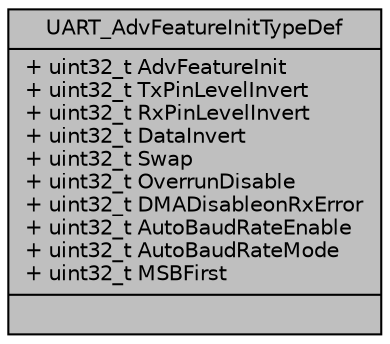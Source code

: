 digraph "UART_AdvFeatureInitTypeDef"
{
 // LATEX_PDF_SIZE
  edge [fontname="Helvetica",fontsize="10",labelfontname="Helvetica",labelfontsize="10"];
  node [fontname="Helvetica",fontsize="10",shape=record];
  Node1 [label="{UART_AdvFeatureInitTypeDef\n|+ uint32_t AdvFeatureInit\l+ uint32_t TxPinLevelInvert\l+ uint32_t RxPinLevelInvert\l+ uint32_t DataInvert\l+ uint32_t Swap\l+ uint32_t OverrunDisable\l+ uint32_t DMADisableonRxError\l+ uint32_t AutoBaudRateEnable\l+ uint32_t AutoBaudRateMode\l+ uint32_t MSBFirst\l|}",height=0.2,width=0.4,color="black", fillcolor="grey75", style="filled", fontcolor="black",tooltip="UART Advanced Features initialization structure definition."];
}
